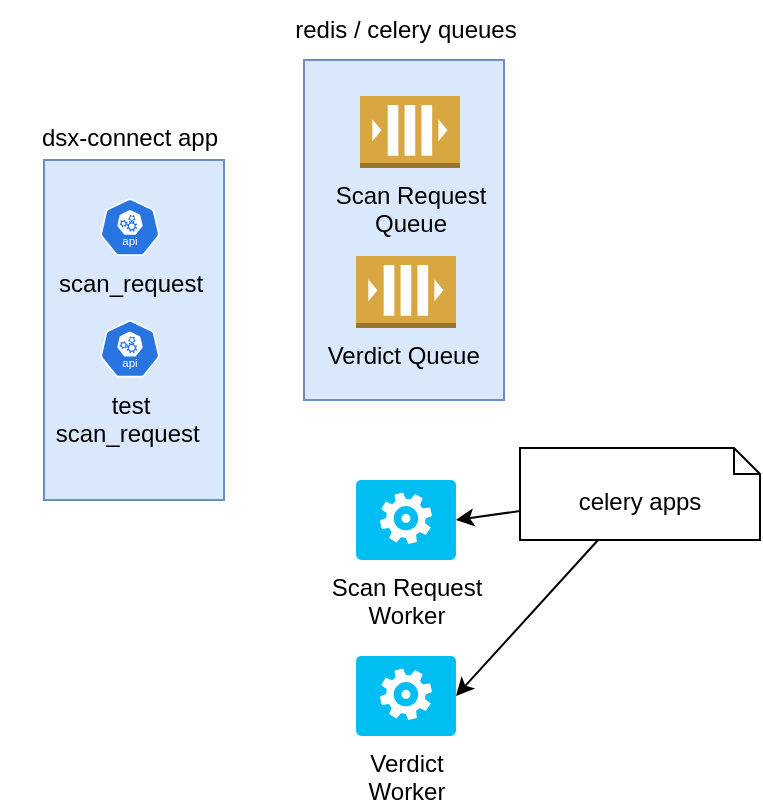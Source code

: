 <mxfile>
    <diagram id="W8Fgp6RwNhbAzfD0ghQY" name="Page-1">
        <mxGraphModel dx="459" dy="433" grid="0" gridSize="10" guides="1" tooltips="1" connect="1" arrows="1" fold="1" page="1" pageScale="1" pageWidth="32" pageHeight="32" math="0" shadow="0">
            <root>
                <mxCell id="0"/>
                <mxCell id="1" parent="0"/>
                <mxCell id="3" value="" style="rounded=0;whiteSpace=wrap;html=1;fillColor=#dae8fc;strokeColor=#6c8ebf;" vertex="1" parent="1">
                    <mxGeometry x="450" y="160" width="90" height="170" as="geometry"/>
                </mxCell>
                <mxCell id="39" value="" style="rounded=0;whiteSpace=wrap;html=1;fillColor=#dae8fc;strokeColor=#6c8ebf;" vertex="1" parent="1">
                    <mxGeometry x="580" y="110" width="100" height="170" as="geometry"/>
                </mxCell>
                <mxCell id="7" value="Scan Request&lt;div&gt;Queue&lt;/div&gt;" style="outlineConnect=0;dashed=0;verticalLabelPosition=bottom;verticalAlign=top;align=center;html=1;shape=mxgraph.aws3.queue;fillColor=#D9A741;gradientColor=none;" vertex="1" parent="1">
                    <mxGeometry x="608" y="128" width="50" height="36" as="geometry"/>
                </mxCell>
                <mxCell id="8" value="Verdict Queue&amp;nbsp;" style="outlineConnect=0;dashed=0;verticalLabelPosition=bottom;verticalAlign=top;align=center;html=1;shape=mxgraph.aws3.queue;fillColor=#D9A741;gradientColor=none;" vertex="1" parent="1">
                    <mxGeometry x="606" y="208" width="50" height="36" as="geometry"/>
                </mxCell>
                <mxCell id="11" value="Scan Request&lt;div&gt;Worker&lt;/div&gt;" style="verticalLabelPosition=bottom;html=1;verticalAlign=top;align=center;strokeColor=none;fillColor=#00BEF2;shape=mxgraph.azure.worker_role;" vertex="1" parent="1">
                    <mxGeometry x="606" y="320" width="50" height="40" as="geometry"/>
                </mxCell>
                <mxCell id="12" value="Verdict&lt;div&gt;Worker&lt;/div&gt;" style="verticalLabelPosition=bottom;html=1;verticalAlign=top;align=center;strokeColor=none;fillColor=#00BEF2;shape=mxgraph.azure.worker_role;" vertex="1" parent="1">
                    <mxGeometry x="606" y="408" width="50" height="40" as="geometry"/>
                </mxCell>
                <mxCell id="30" value="scan_request" style="aspect=fixed;sketch=0;html=1;dashed=0;whitespace=wrap;verticalLabelPosition=bottom;verticalAlign=top;fillColor=#2875E2;strokeColor=#ffffff;points=[[0.005,0.63,0],[0.1,0.2,0],[0.9,0.2,0],[0.5,0,0],[0.995,0.63,0],[0.72,0.99,0],[0.5,1,0],[0.28,0.99,0]];shape=mxgraph.kubernetes.icon2;kubernetesLabel=1;prIcon=api" vertex="1" parent="1">
                    <mxGeometry x="478" y="179.2" width="30" height="28.8" as="geometry"/>
                </mxCell>
                <mxCell id="19" value="&lt;font style=&quot;font-size: 12px;&quot;&gt;dsx-connect app&lt;/font&gt;" style="text;strokeColor=none;align=center;fillColor=none;html=1;verticalAlign=middle;whiteSpace=wrap;rounded=0;" vertex="1" parent="1">
                    <mxGeometry x="428" y="134" width="130" height="30" as="geometry"/>
                </mxCell>
                <mxCell id="41" value="test&lt;div&gt;scan_request&amp;nbsp;&lt;/div&gt;" style="aspect=fixed;sketch=0;html=1;dashed=0;whitespace=wrap;verticalLabelPosition=bottom;verticalAlign=top;fillColor=#2875E2;strokeColor=#ffffff;points=[[0.005,0.63,0],[0.1,0.2,0],[0.9,0.2,0],[0.5,0,0],[0.995,0.63,0],[0.72,0.99,0],[0.5,1,0],[0.28,0.99,0]];shape=mxgraph.kubernetes.icon2;kubernetesLabel=1;prIcon=api" vertex="1" parent="1">
                    <mxGeometry x="478" y="240" width="30" height="28.8" as="geometry"/>
                </mxCell>
                <mxCell id="44" value="&lt;font style=&quot;font-size: 12px;&quot;&gt;redis / celery queues&lt;/font&gt;" style="text;strokeColor=none;align=center;fillColor=none;html=1;verticalAlign=middle;whiteSpace=wrap;rounded=0;" vertex="1" parent="1">
                    <mxGeometry x="566" y="80" width="130" height="30" as="geometry"/>
                </mxCell>
                <mxCell id="45" value="celery apps" style="shape=note2;boundedLbl=1;whiteSpace=wrap;html=1;size=13;verticalAlign=top;align=center;" vertex="1" parent="1">
                    <mxGeometry x="688" y="304" width="120" height="46" as="geometry"/>
                </mxCell>
                <mxCell id="47" style="edgeStyle=none;html=1;entryX=1;entryY=0.5;entryDx=0;entryDy=0;entryPerimeter=0;" edge="1" parent="1" source="45" target="11">
                    <mxGeometry relative="1" as="geometry"/>
                </mxCell>
                <mxCell id="48" style="edgeStyle=none;html=1;entryX=1;entryY=0.5;entryDx=0;entryDy=0;entryPerimeter=0;" edge="1" parent="1" source="45" target="12">
                    <mxGeometry relative="1" as="geometry"/>
                </mxCell>
            </root>
        </mxGraphModel>
    </diagram>
</mxfile>